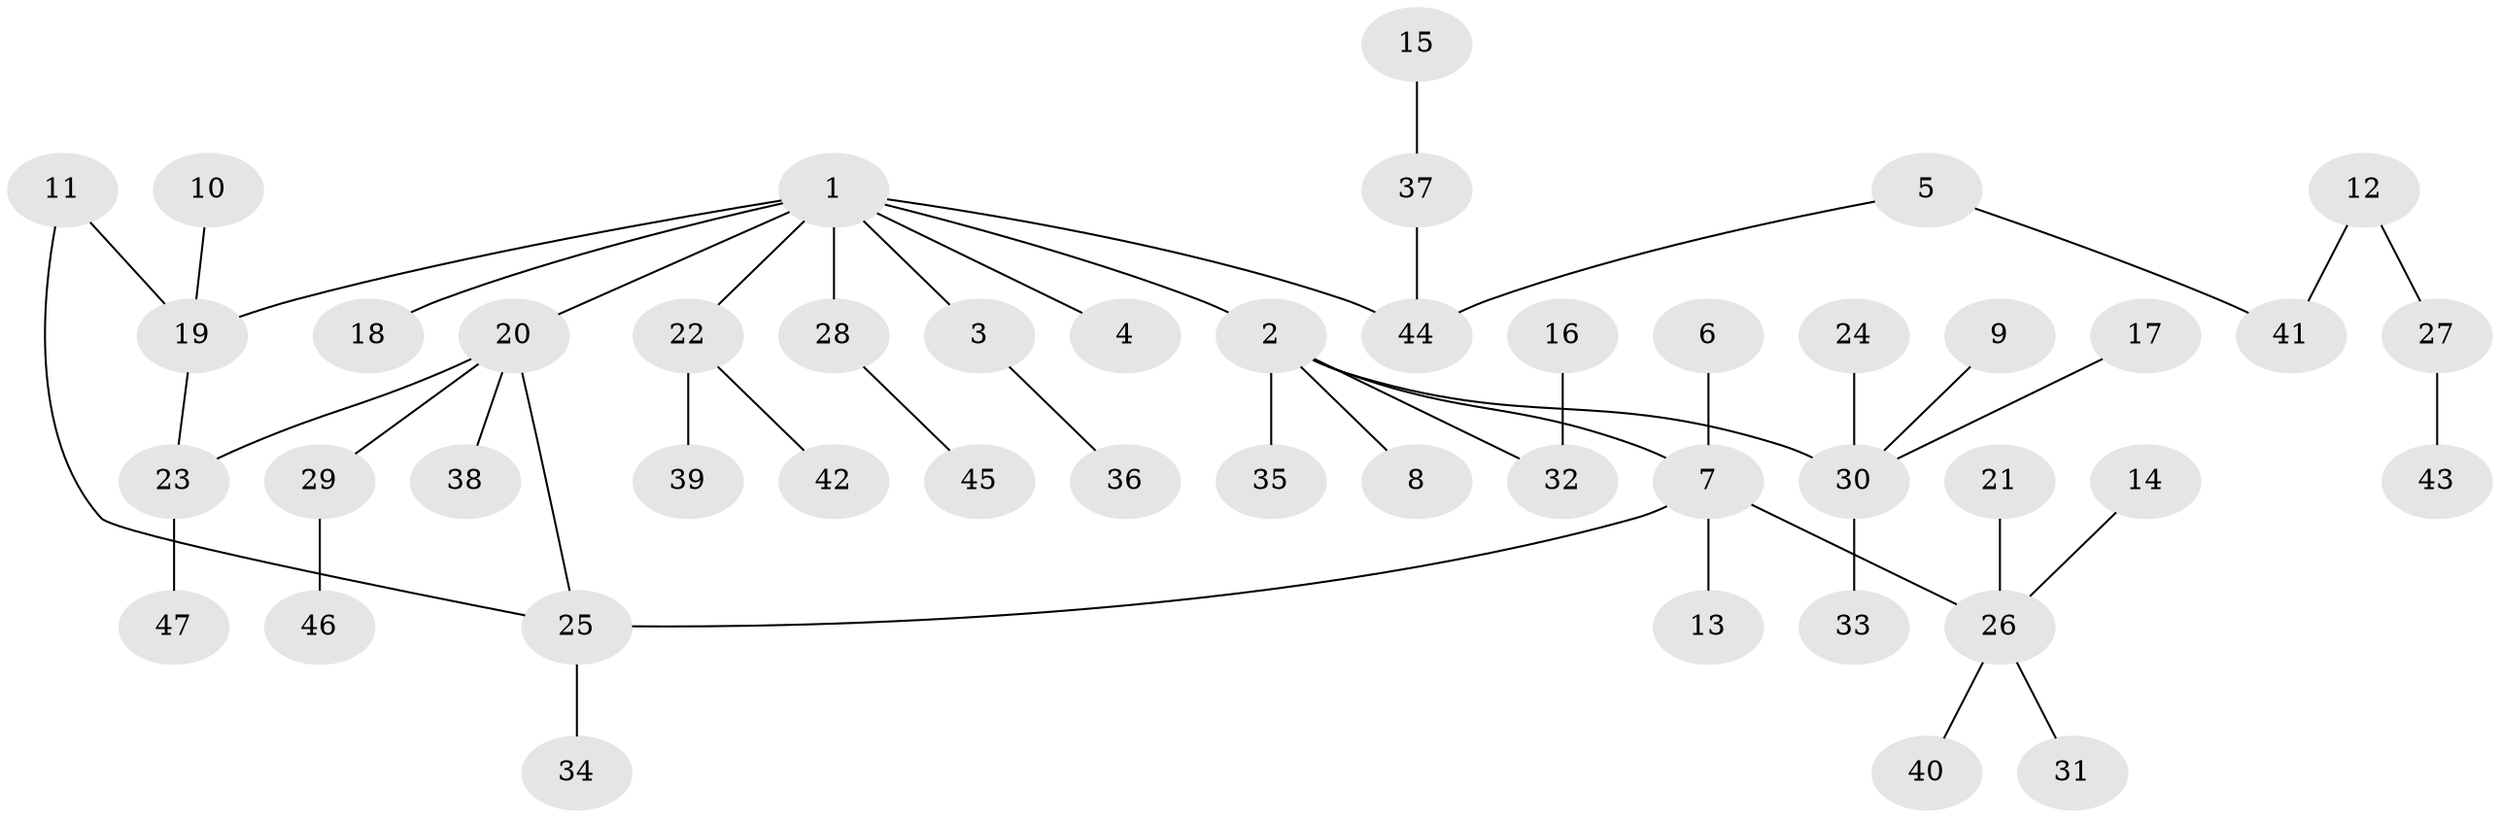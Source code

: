 // original degree distribution, {7: 0.021505376344086023, 5: 0.053763440860215055, 4: 0.08602150537634409, 2: 0.20430107526881722, 3: 0.11827956989247312, 1: 0.5161290322580645}
// Generated by graph-tools (version 1.1) at 2025/49/03/09/25 03:49:17]
// undirected, 47 vertices, 49 edges
graph export_dot {
graph [start="1"]
  node [color=gray90,style=filled];
  1;
  2;
  3;
  4;
  5;
  6;
  7;
  8;
  9;
  10;
  11;
  12;
  13;
  14;
  15;
  16;
  17;
  18;
  19;
  20;
  21;
  22;
  23;
  24;
  25;
  26;
  27;
  28;
  29;
  30;
  31;
  32;
  33;
  34;
  35;
  36;
  37;
  38;
  39;
  40;
  41;
  42;
  43;
  44;
  45;
  46;
  47;
  1 -- 2 [weight=1.0];
  1 -- 3 [weight=1.0];
  1 -- 4 [weight=1.0];
  1 -- 18 [weight=1.0];
  1 -- 19 [weight=1.0];
  1 -- 20 [weight=1.0];
  1 -- 22 [weight=1.0];
  1 -- 28 [weight=1.0];
  1 -- 44 [weight=1.0];
  2 -- 7 [weight=1.0];
  2 -- 8 [weight=1.0];
  2 -- 30 [weight=1.0];
  2 -- 32 [weight=1.0];
  2 -- 35 [weight=1.0];
  3 -- 36 [weight=1.0];
  5 -- 41 [weight=1.0];
  5 -- 44 [weight=1.0];
  6 -- 7 [weight=1.0];
  7 -- 13 [weight=1.0];
  7 -- 25 [weight=1.0];
  7 -- 26 [weight=1.0];
  9 -- 30 [weight=1.0];
  10 -- 19 [weight=1.0];
  11 -- 19 [weight=1.0];
  11 -- 25 [weight=1.0];
  12 -- 27 [weight=1.0];
  12 -- 41 [weight=1.0];
  14 -- 26 [weight=1.0];
  15 -- 37 [weight=1.0];
  16 -- 32 [weight=1.0];
  17 -- 30 [weight=1.0];
  19 -- 23 [weight=1.0];
  20 -- 23 [weight=1.0];
  20 -- 25 [weight=1.0];
  20 -- 29 [weight=1.0];
  20 -- 38 [weight=1.0];
  21 -- 26 [weight=1.0];
  22 -- 39 [weight=1.0];
  22 -- 42 [weight=1.0];
  23 -- 47 [weight=1.0];
  24 -- 30 [weight=1.0];
  25 -- 34 [weight=1.0];
  26 -- 31 [weight=1.0];
  26 -- 40 [weight=1.0];
  27 -- 43 [weight=1.0];
  28 -- 45 [weight=1.0];
  29 -- 46 [weight=1.0];
  30 -- 33 [weight=1.0];
  37 -- 44 [weight=1.0];
}
